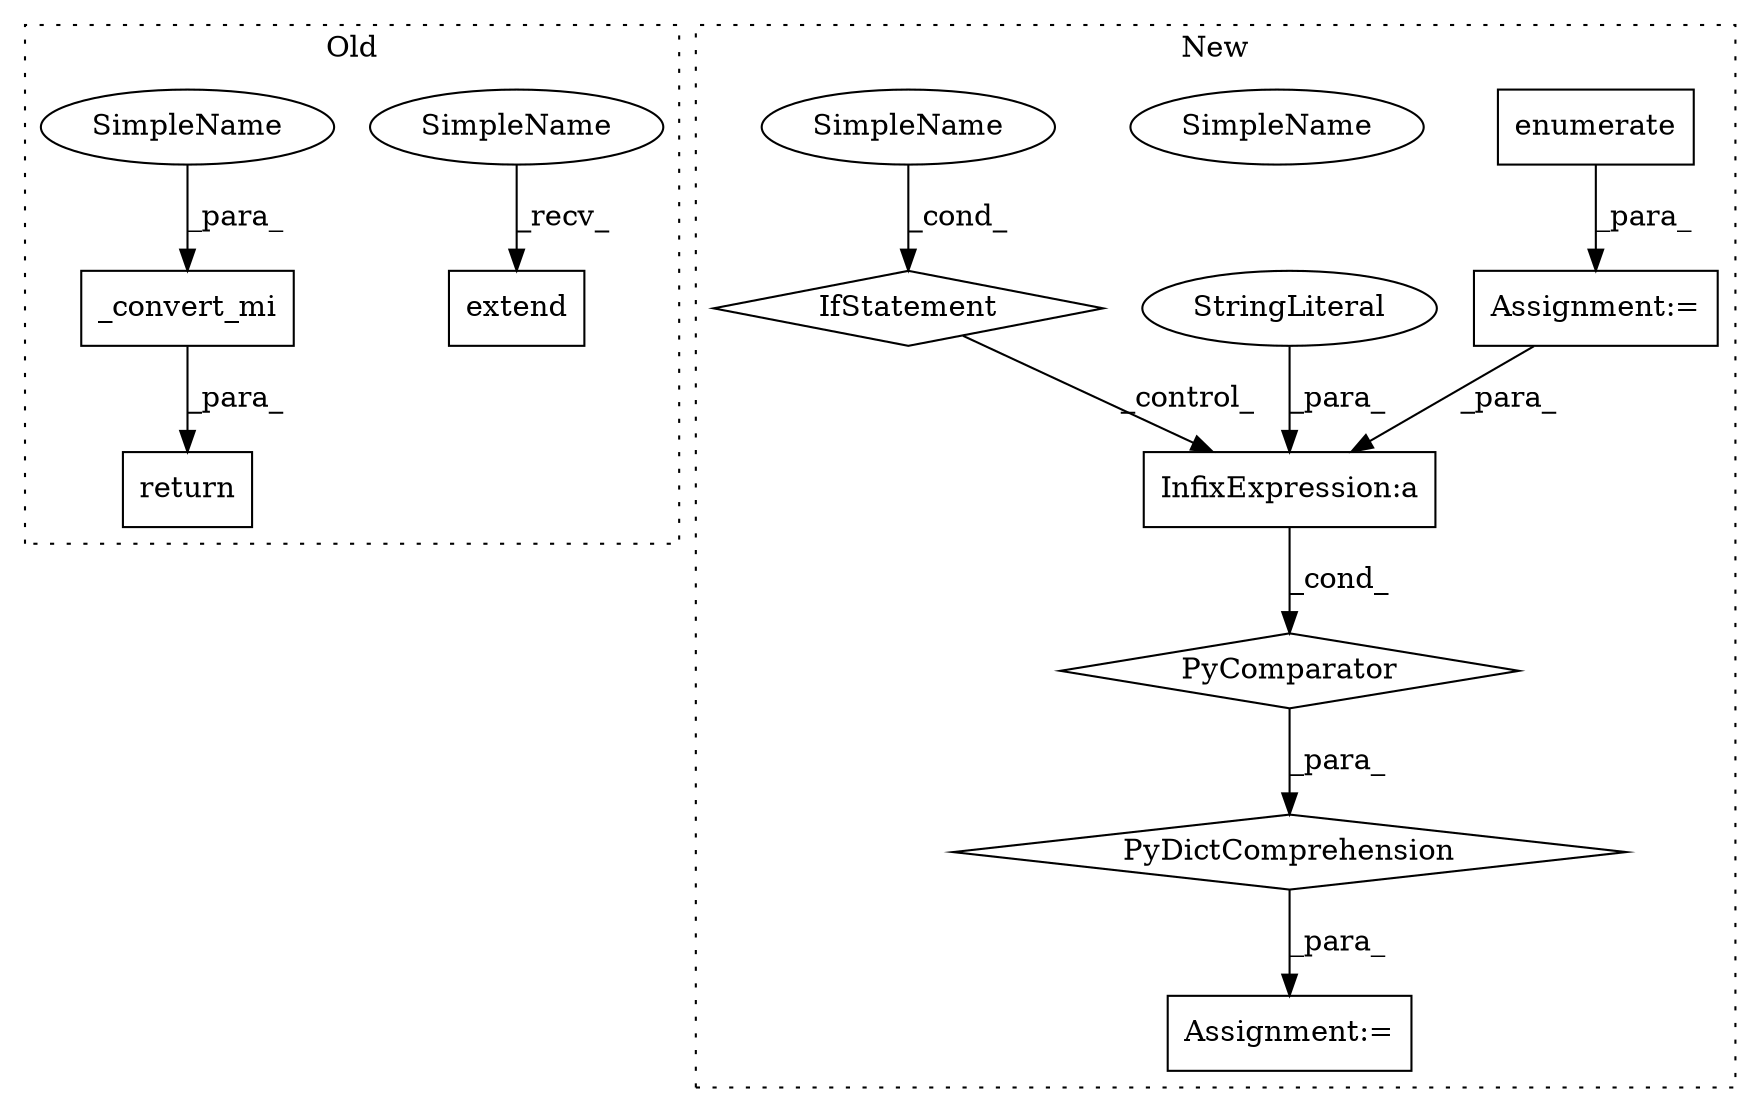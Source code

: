digraph G {
subgraph cluster0 {
1 [label="_convert_mi" a="32" s="6607,6647" l="12,1" shape="box"];
11 [label="return" a="41" s="6600" l="7" shape="box"];
12 [label="extend" a="32" s="6396,6447" l="7,1" shape="box"];
14 [label="SimpleName" a="42" s="6385" l="10" shape="ellipse"];
15 [label="SimpleName" a="42" s="6619" l="10" shape="ellipse"];
label = "Old";
style="dotted";
}
subgraph cluster1 {
2 [label="PyDictComprehension" a="110" s="7644" l="141" shape="diamond"];
3 [label="enumerate" a="32" s="7753,7767" l="10,1" shape="box"];
4 [label="InfixExpression:a" a="27" s="7653" l="3" shape="box"];
5 [label="StringLiteral" a="45" s="7645" l="8" shape="ellipse"];
6 [label="PyComparator" a="113" s="7744" l="33" shape="diamond"];
7 [label="IfStatement" a="25" s="7744" l="33" shape="diamond"];
8 [label="SimpleName" a="42" s="7772" l="5" shape="ellipse"];
9 [label="Assignment:=" a="7" s="7630" l="14" shape="box"];
10 [label="Assignment:=" a="7" s="7744" l="33" shape="box"];
13 [label="SimpleName" a="42" s="7772" l="5" shape="ellipse"];
label = "New";
style="dotted";
}
1 -> 11 [label="_para_"];
2 -> 9 [label="_para_"];
3 -> 10 [label="_para_"];
4 -> 6 [label="_cond_"];
5 -> 4 [label="_para_"];
6 -> 2 [label="_para_"];
7 -> 4 [label="_control_"];
10 -> 4 [label="_para_"];
13 -> 7 [label="_cond_"];
14 -> 12 [label="_recv_"];
15 -> 1 [label="_para_"];
}